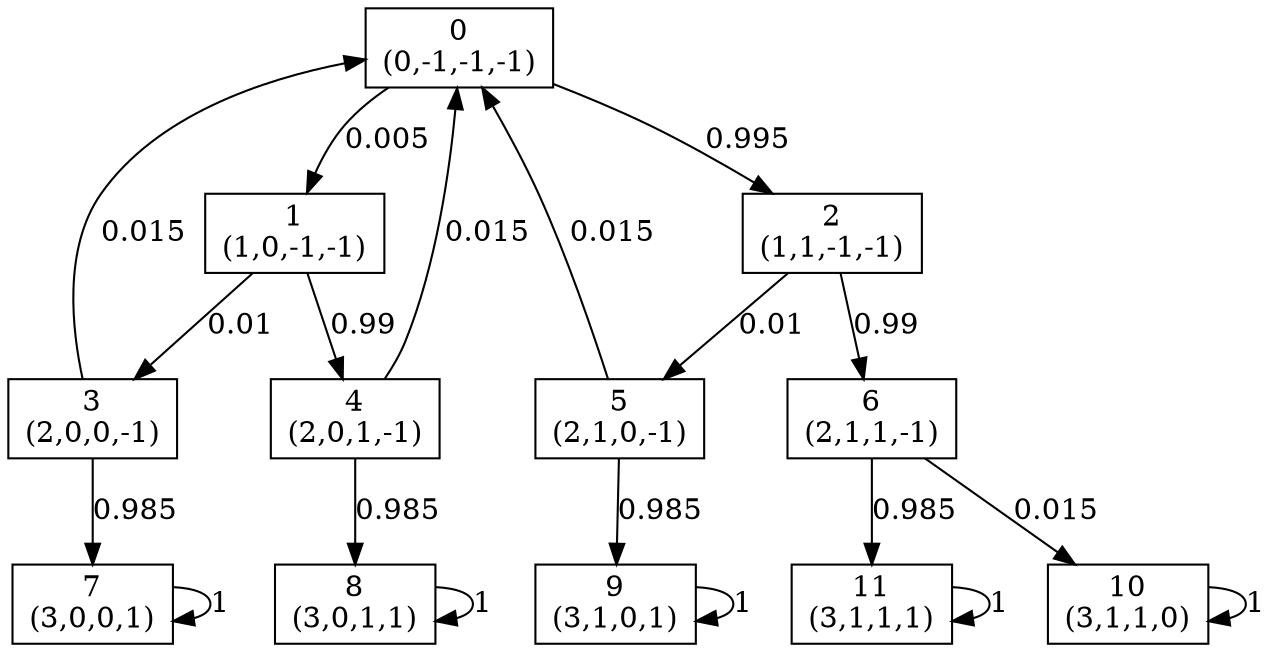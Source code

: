 digraph P {
node [shape=box];
0 -> 1 [ label="0.005" ];
0 -> 2 [ label="0.995" ];
1 -> 3 [ label="0.01" ];
1 -> 4 [ label="0.99" ];
2 -> 5 [ label="0.01" ];
2 -> 6 [ label="0.99" ];
3 -> 0 [ label="0.015" ];
3 -> 7 [ label="0.985" ];
4 -> 0 [ label="0.015" ];
4 -> 8 [ label="0.985" ];
5 -> 0 [ label="0.015" ];
5 -> 9 [ label="0.985" ];
6 -> 10 [ label="0.015" ];
6 -> 11 [ label="0.985" ];
7 -> 7 [ label="1" ];
8 -> 8 [ label="1" ];
9 -> 9 [ label="1" ];
10 -> 10 [ label="1" ];
11 -> 11 [ label="1" ];
0 [label="0\n(0,-1,-1,-1)"];
1 [label="1\n(1,0,-1,-1)"];
2 [label="2\n(1,1,-1,-1)"];
3 [label="3\n(2,0,0,-1)"];
4 [label="4\n(2,0,1,-1)"];
5 [label="5\n(2,1,0,-1)"];
6 [label="6\n(2,1,1,-1)"];
7 [label="7\n(3,0,0,1)"];
8 [label="8\n(3,0,1,1)"];
9 [label="9\n(3,1,0,1)"];
10 [label="10\n(3,1,1,0)"];
11 [label="11\n(3,1,1,1)"];
}
